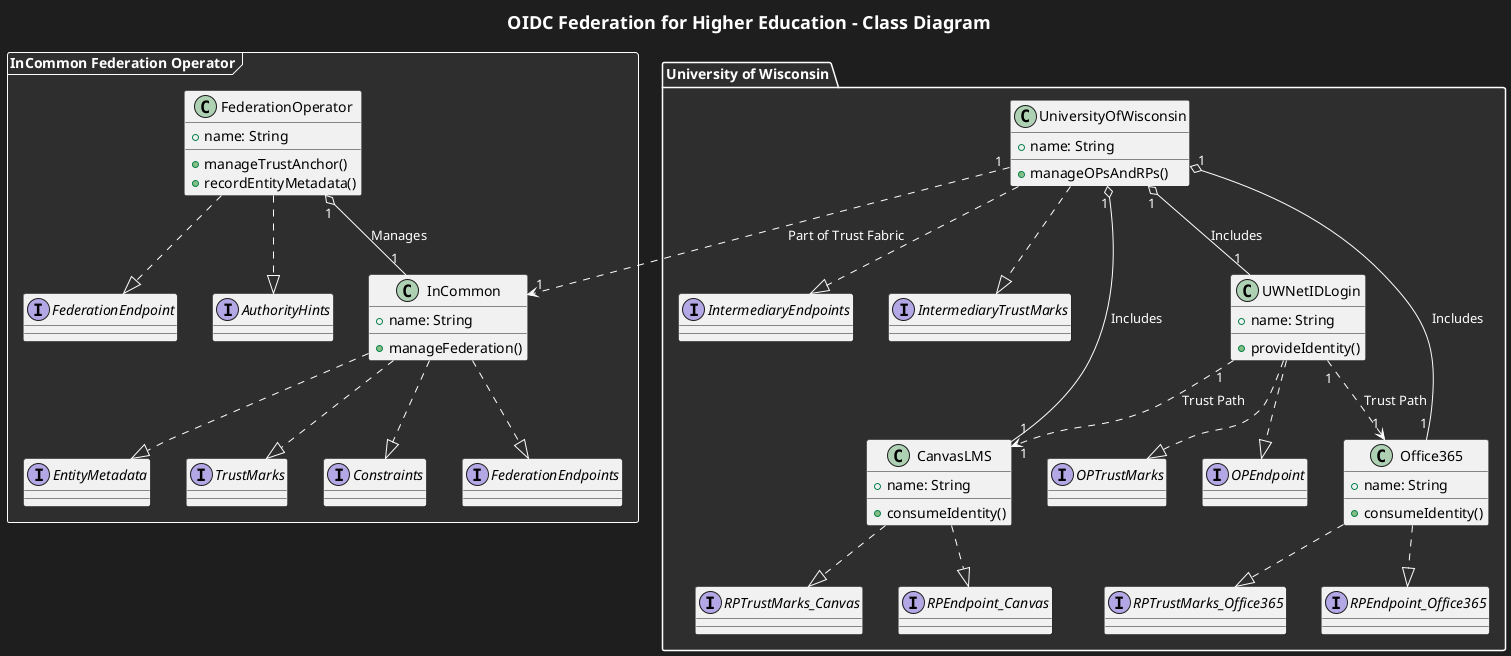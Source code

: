 @startuml
' Set dark theme
skinparam backgroundColor #1e1e1e
skinparam componentStyle rectangle
skinparam shadowing false
skinparam component {
  backgroundColor #2e2e2e
  borderColor white
  fontColor white
}
skinparam package {
  backgroundColor #2e2e2e
  borderColor white
  fontColor white
}
skinparam interface {
  backgroundColor #2e2e2e
  borderColor white
  fontColor white
}
skinparam noteBackgroundColor #333333
skinparam noteBorderColor white
skinparam noteFontColor white
skinparam arrowColor white
skinparam arrowFontColor white
skinparam defaultTextAlignment center
skinparam FrameFontColor White
skinparam TitleFontColor White
skinparam TitleFontSize 18
title OIDC Federation for Higher Education - Class Diagram


' Federation Operator and Trust Anchor
frame "InCommon Federation Operator" {
    class InCommon {
        + name: String
        + manageFederation()
    }
    interface EntityMetadata
    interface TrustMarks
    interface Constraints
    interface FederationEndpoints

    InCommon ..|> EntityMetadata
    InCommon ..|> TrustMarks
    InCommon ..|> Constraints
    InCommon ..|> FederationEndpoints

    class FederationOperator {
        + name: String
        + manageTrustAnchor()
        + recordEntityMetadata()
    }
    interface FederationEndpoint
    interface AuthorityHints

    FederationOperator ..|> FederationEndpoint
    FederationOperator ..|> AuthorityHints
    FederationOperator "1" o-- "1" InCommon : "Manages"
}

' Intermediary (University)
package "University of Wisconsin" {
    class UniversityOfWisconsin {
        + name: String
        + manageOPsAndRPs()
    }
    interface IntermediaryEndpoints
    interface IntermediaryTrustMarks

    UniversityOfWisconsin ..|> IntermediaryEndpoints
    UniversityOfWisconsin ..|> IntermediaryTrustMarks

    ' OP (OpenID Provider)
    class UWNetIDLogin {
        + name: String
        + provideIdentity()
    }
    interface OPTrustMarks
    interface OPEndpoint

    UWNetIDLogin ..|> OPTrustMarks
    UWNetIDLogin ..|> OPEndpoint
    UniversityOfWisconsin "1" o-- "1" UWNetIDLogin : "Includes"

    ' RPs (Relying Parties)
    class CanvasLMS {
        + name: String
        + consumeIdentity()
    }
    interface RPTrustMarks_Canvas
    interface RPEndpoint_Canvas

    CanvasLMS ..|> RPTrustMarks_Canvas
    CanvasLMS ..|> RPEndpoint_Canvas
    UniversityOfWisconsin "1" o-- "1" CanvasLMS : "Includes"

    class Office365 {
        + name: String
        + consumeIdentity()
    }
    interface RPTrustMarks_Office365
    interface RPEndpoint_Office365
    Office365 ..|> RPTrustMarks_Office365
    Office365 ..|> RPEndpoint_Office365

    UniversityOfWisconsin "1" o-- "1" Office365 : "Includes"
}

' Relationships
UniversityOfWisconsin "1" ..> "1" InCommon : "Part of Trust Fabric"
UWNetIDLogin "1" ..> "1" CanvasLMS : "Trust Path"
UWNetIDLogin "1" ..> "1" Office365 : "Trust Path"

@enduml